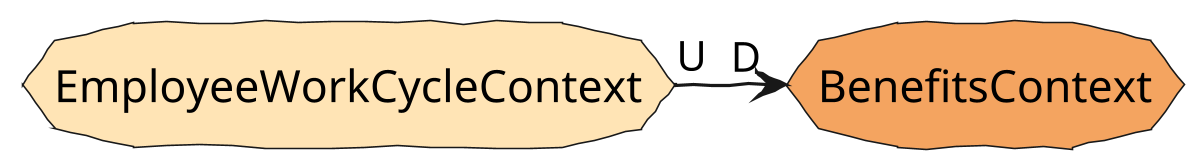 @startuml
skinparam defaultFontName Purisa
skinparam handwritten true
skinparam backgroundcolor transparent

scale 1200*4800

storage EmployeeWorkCycleContext #Moccasin
storage BenefitsContext #SandyBrown

EmployeeWorkCycleContext "U     " -R-> "D" BenefitsContext

@enduml